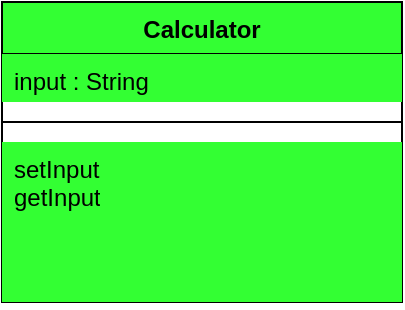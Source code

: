 <mxfile version="24.6.4" type="device">
  <diagram id="C5RBs43oDa-KdzZeNtuy" name="Page-1">
    <mxGraphModel dx="574" dy="334" grid="1" gridSize="10" guides="1" tooltips="1" connect="1" arrows="1" fold="1" page="1" pageScale="1" pageWidth="827" pageHeight="1169" math="0" shadow="0">
      <root>
        <mxCell id="WIyWlLk6GJQsqaUBKTNV-0" />
        <mxCell id="WIyWlLk6GJQsqaUBKTNV-1" parent="WIyWlLk6GJQsqaUBKTNV-0" />
        <mxCell id="urHTDF5o3ipLj9kkLyJa-0" value="Calculator" style="swimlane;fontStyle=1;align=center;verticalAlign=top;childLayout=stackLayout;horizontal=1;startSize=26;horizontalStack=0;resizeParent=1;resizeParentMax=0;resizeLast=0;collapsible=1;marginBottom=0;whiteSpace=wrap;html=1;labelBackgroundColor=#33ff33;fillColor=#33FF33;labelBorderColor=none;" vertex="1" parent="WIyWlLk6GJQsqaUBKTNV-1">
          <mxGeometry x="214" y="100" width="200" height="150" as="geometry" />
        </mxCell>
        <mxCell id="urHTDF5o3ipLj9kkLyJa-1" value="input : String" style="text;strokeColor=none;fillColor=#33FF33;align=left;verticalAlign=top;spacingLeft=4;spacingRight=4;overflow=hidden;rotatable=0;points=[[0,0.5],[1,0.5]];portConstraint=eastwest;whiteSpace=wrap;html=1;labelBackgroundColor=#33ff33;" vertex="1" parent="urHTDF5o3ipLj9kkLyJa-0">
          <mxGeometry y="26" width="200" height="24" as="geometry" />
        </mxCell>
        <mxCell id="urHTDF5o3ipLj9kkLyJa-2" value="" style="line;strokeWidth=1;fillColor=none;align=left;verticalAlign=middle;spacingTop=-1;spacingLeft=3;spacingRight=3;rotatable=0;labelPosition=right;points=[];portConstraint=eastwest;strokeColor=inherit;labelBackgroundColor=#33ff33;labelBorderColor=#33ff33;" vertex="1" parent="urHTDF5o3ipLj9kkLyJa-0">
          <mxGeometry y="50" width="200" height="20" as="geometry" />
        </mxCell>
        <mxCell id="urHTDF5o3ipLj9kkLyJa-3" value="setInput&lt;div&gt;getInput&lt;/div&gt;" style="text;strokeColor=none;fillColor=#33FF33;align=left;verticalAlign=top;spacingLeft=4;spacingRight=4;overflow=hidden;rotatable=0;points=[[0,0.5],[1,0.5]];portConstraint=eastwest;whiteSpace=wrap;html=1;labelBackgroundColor=#33ff33;" vertex="1" parent="urHTDF5o3ipLj9kkLyJa-0">
          <mxGeometry y="70" width="200" height="80" as="geometry" />
        </mxCell>
      </root>
    </mxGraphModel>
  </diagram>
</mxfile>
